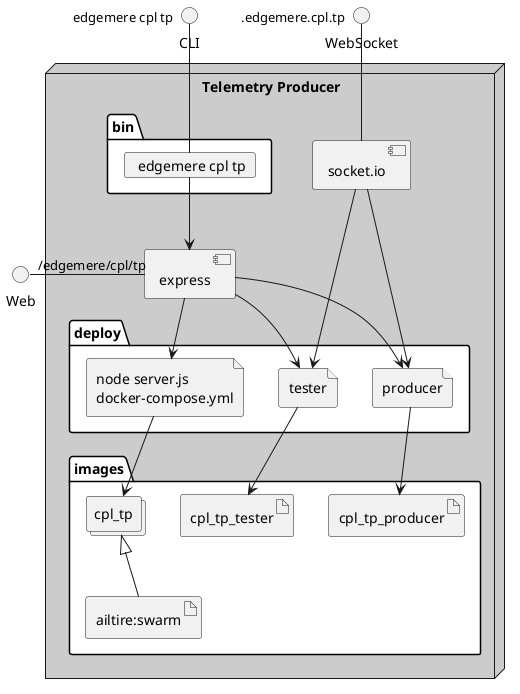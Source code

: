@startuml
  interface CLI
  interface Web
  interface WebSocket
node "Telemetry Producer" #cccccc {
  component express as REST
  component socket.io as socket
  folder bin #ffffff {
    card " edgemere cpl tp" as binName
  }
  binName --> REST

  folder deploy #ffffff {
      file "node server.js\ndocker-compose.yml" as cpl_tp_container
      REST --> cpl_tp_container


    file "producer" as producer_container
    REST --> producer_container
    socket ---> producer_container

    file "tester" as tester_container
    REST --> tester_container
    socket ---> tester_container

  }
  folder images #ffffff {
    collections "cpl_tp" as cpl_tpimage
    artifact "ailtire:swarm" as ailtireswarm
    cpl_tpimage <|-- ailtireswarm
    cpl_tp_container --> cpl_tpimage


      artifact "cpl_tp_producer" as cpl_tp_producer
      producer_container --> cpl_tp_producer

      artifact "cpl_tp_tester" as cpl_tp_tester
      tester_container --> cpl_tp_tester

  }
}
CLI " edgemere cpl tp" -- binName
Web "/edgemere/cpl/tp" - REST
WebSocket ".edgemere.cpl.tp" -- socket

@enduml
